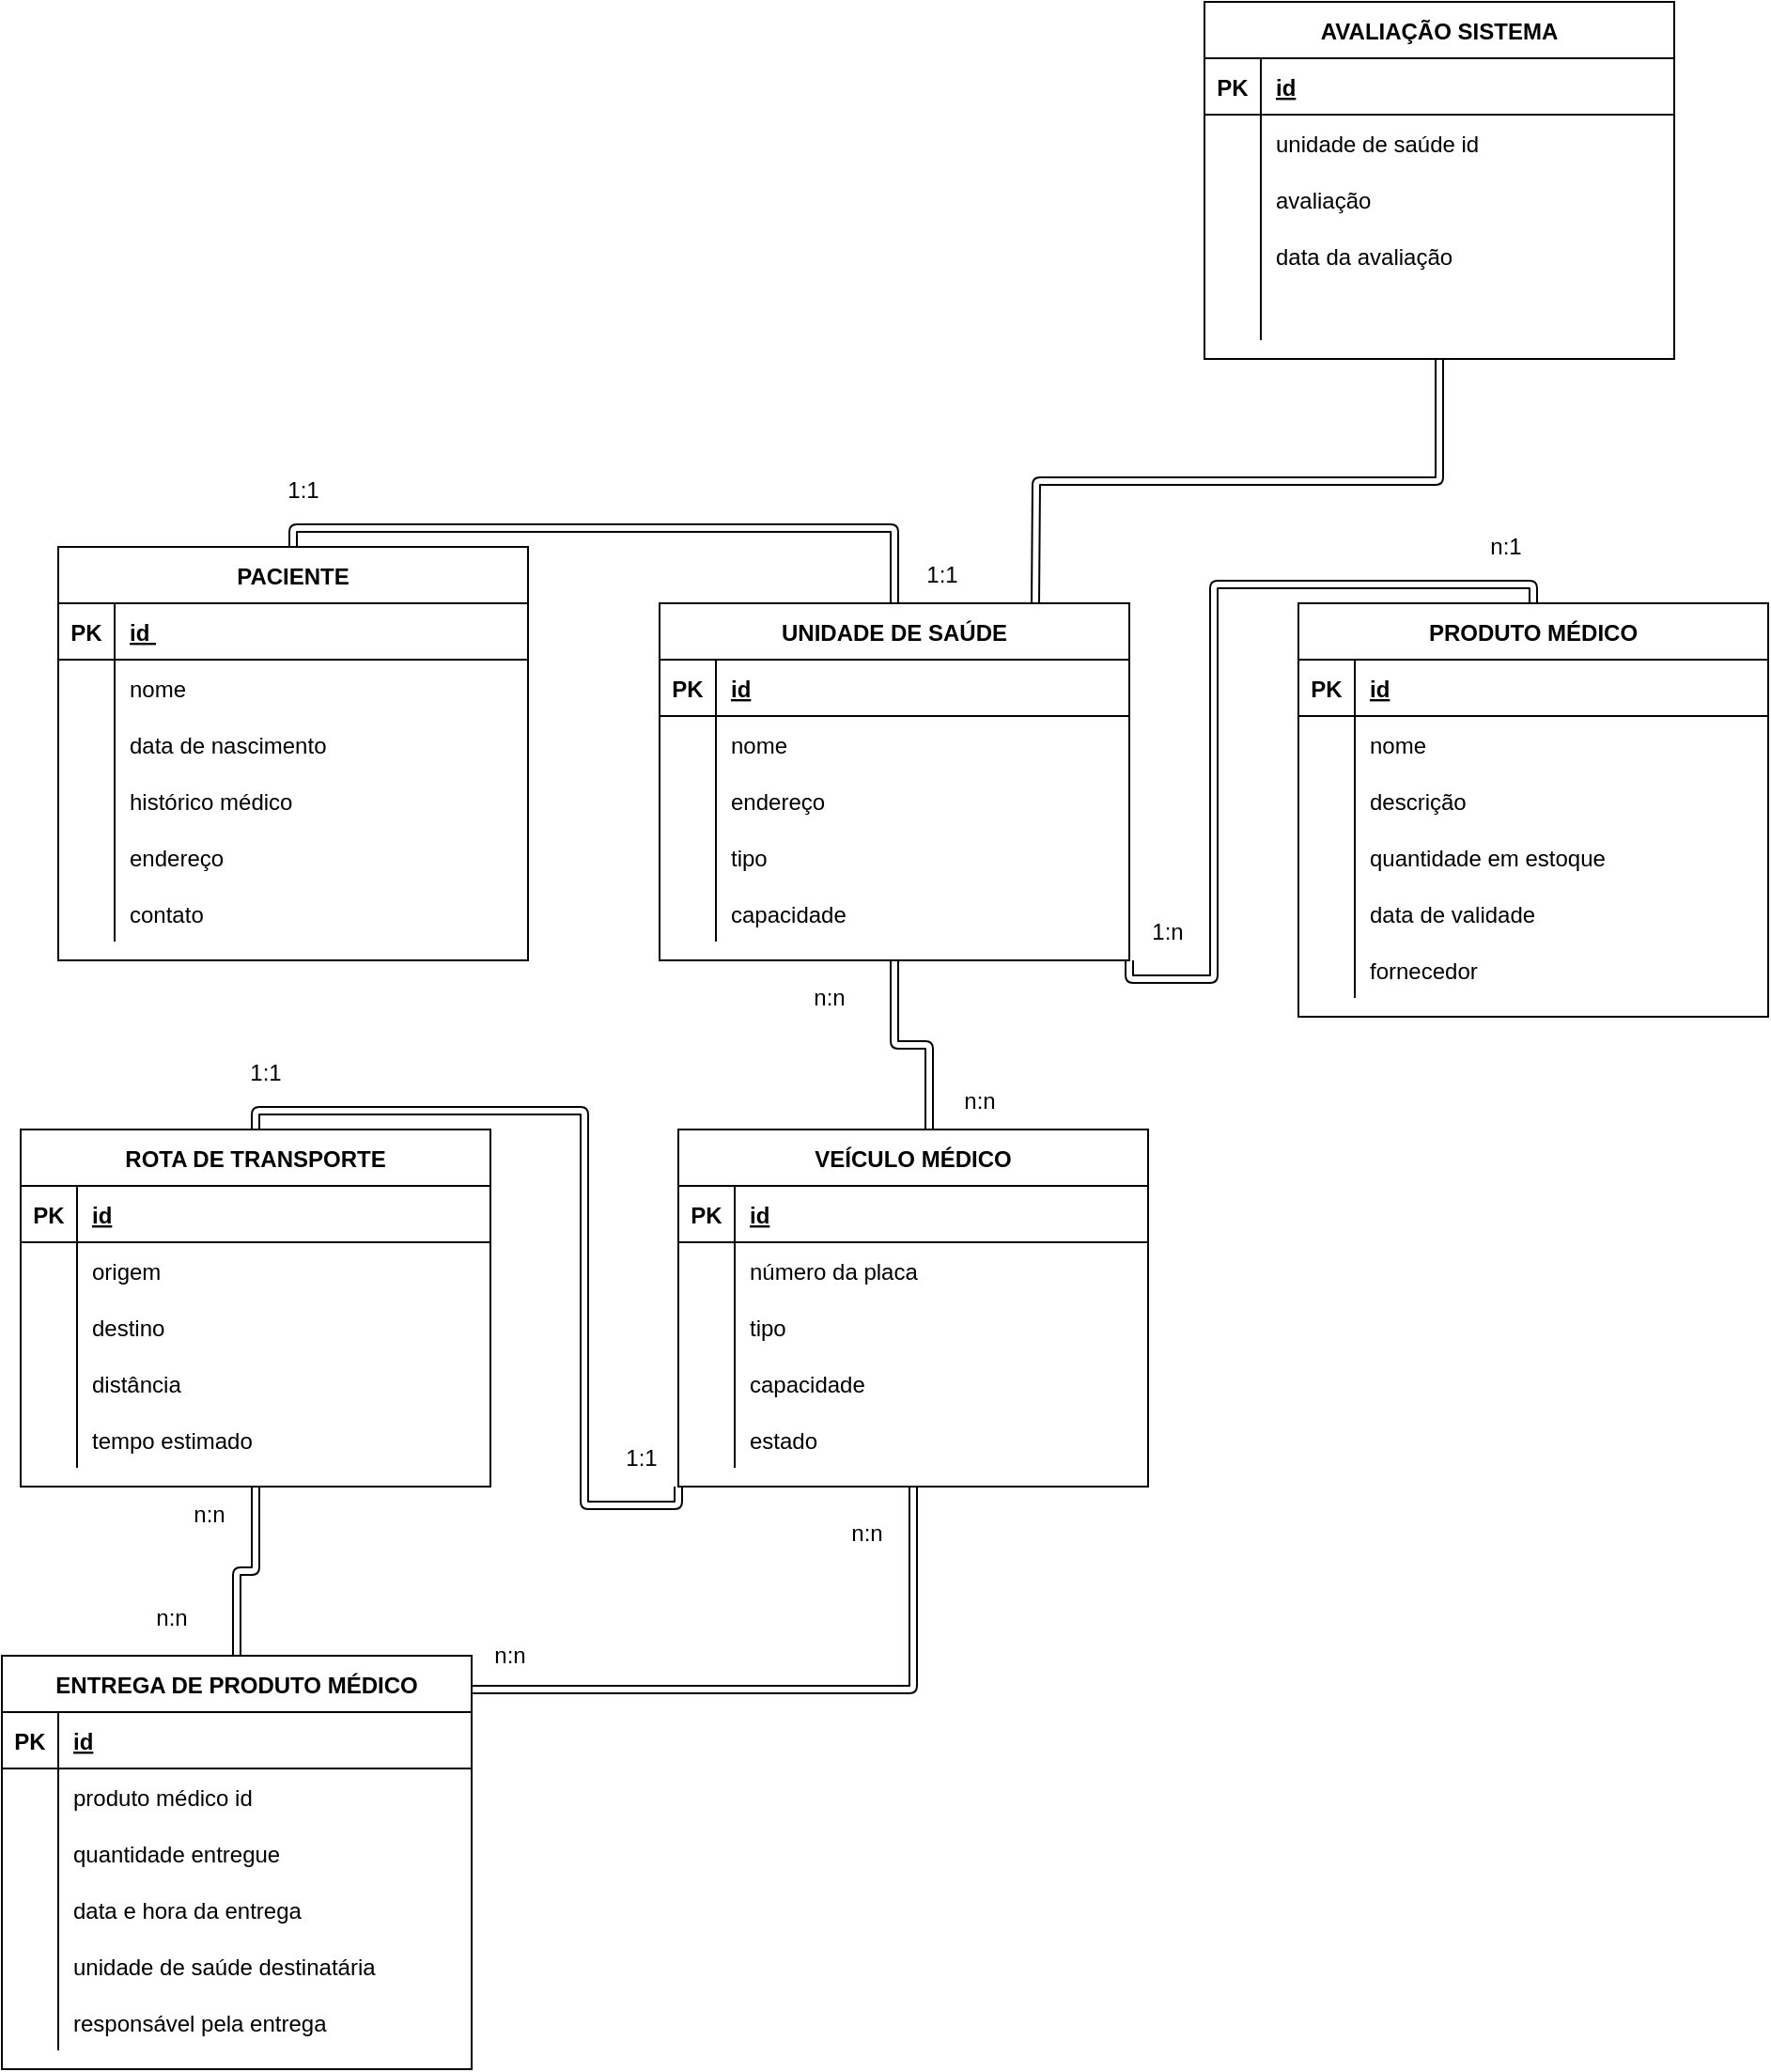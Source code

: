 <mxfile>
    <diagram id="R2lEEEUBdFMjLlhIrx00" name="Page-1">
        <mxGraphModel dx="691" dy="1477" grid="1" gridSize="10" guides="1" tooltips="1" connect="1" arrows="1" fold="1" page="1" pageScale="1" pageWidth="850" pageHeight="1100" math="0" shadow="0" extFonts="Permanent Marker^https://fonts.googleapis.com/css?family=Permanent+Marker">
            <root>
                <mxCell id="0"/>
                <mxCell id="1" parent="0"/>
                <mxCell id="C-vyLk0tnHw3VtMMgP7b-2" value="UNIDADE DE SAÚDE" style="shape=table;startSize=30;container=1;collapsible=1;childLayout=tableLayout;fixedRows=1;rowLines=0;fontStyle=1;align=center;resizeLast=1;" parent="1" vertex="1">
                    <mxGeometry x="450" y="160" width="250" height="190" as="geometry"/>
                </mxCell>
                <mxCell id="C-vyLk0tnHw3VtMMgP7b-3" value="" style="shape=partialRectangle;collapsible=0;dropTarget=0;pointerEvents=0;fillColor=none;points=[[0,0.5],[1,0.5]];portConstraint=eastwest;top=0;left=0;right=0;bottom=1;" parent="C-vyLk0tnHw3VtMMgP7b-2" vertex="1">
                    <mxGeometry y="30" width="250" height="30" as="geometry"/>
                </mxCell>
                <mxCell id="C-vyLk0tnHw3VtMMgP7b-4" value="PK" style="shape=partialRectangle;overflow=hidden;connectable=0;fillColor=none;top=0;left=0;bottom=0;right=0;fontStyle=1;" parent="C-vyLk0tnHw3VtMMgP7b-3" vertex="1">
                    <mxGeometry width="30" height="30" as="geometry">
                        <mxRectangle width="30" height="30" as="alternateBounds"/>
                    </mxGeometry>
                </mxCell>
                <mxCell id="C-vyLk0tnHw3VtMMgP7b-5" value="id" style="shape=partialRectangle;overflow=hidden;connectable=0;fillColor=none;top=0;left=0;bottom=0;right=0;align=left;spacingLeft=6;fontStyle=5;" parent="C-vyLk0tnHw3VtMMgP7b-3" vertex="1">
                    <mxGeometry x="30" width="220" height="30" as="geometry">
                        <mxRectangle width="220" height="30" as="alternateBounds"/>
                    </mxGeometry>
                </mxCell>
                <mxCell id="C-vyLk0tnHw3VtMMgP7b-6" value="" style="shape=partialRectangle;collapsible=0;dropTarget=0;pointerEvents=0;fillColor=none;points=[[0,0.5],[1,0.5]];portConstraint=eastwest;top=0;left=0;right=0;bottom=0;" parent="C-vyLk0tnHw3VtMMgP7b-2" vertex="1">
                    <mxGeometry y="60" width="250" height="30" as="geometry"/>
                </mxCell>
                <mxCell id="C-vyLk0tnHw3VtMMgP7b-7" value="" style="shape=partialRectangle;overflow=hidden;connectable=0;fillColor=none;top=0;left=0;bottom=0;right=0;" parent="C-vyLk0tnHw3VtMMgP7b-6" vertex="1">
                    <mxGeometry width="30" height="30" as="geometry">
                        <mxRectangle width="30" height="30" as="alternateBounds"/>
                    </mxGeometry>
                </mxCell>
                <mxCell id="C-vyLk0tnHw3VtMMgP7b-8" value="nome" style="shape=partialRectangle;overflow=hidden;connectable=0;fillColor=none;top=0;left=0;bottom=0;right=0;align=left;spacingLeft=6;" parent="C-vyLk0tnHw3VtMMgP7b-6" vertex="1">
                    <mxGeometry x="30" width="220" height="30" as="geometry">
                        <mxRectangle width="220" height="30" as="alternateBounds"/>
                    </mxGeometry>
                </mxCell>
                <mxCell id="C-vyLk0tnHw3VtMMgP7b-9" value="" style="shape=partialRectangle;collapsible=0;dropTarget=0;pointerEvents=0;fillColor=none;points=[[0,0.5],[1,0.5]];portConstraint=eastwest;top=0;left=0;right=0;bottom=0;" parent="C-vyLk0tnHw3VtMMgP7b-2" vertex="1">
                    <mxGeometry y="90" width="250" height="30" as="geometry"/>
                </mxCell>
                <mxCell id="C-vyLk0tnHw3VtMMgP7b-10" value="" style="shape=partialRectangle;overflow=hidden;connectable=0;fillColor=none;top=0;left=0;bottom=0;right=0;" parent="C-vyLk0tnHw3VtMMgP7b-9" vertex="1">
                    <mxGeometry width="30" height="30" as="geometry">
                        <mxRectangle width="30" height="30" as="alternateBounds"/>
                    </mxGeometry>
                </mxCell>
                <mxCell id="C-vyLk0tnHw3VtMMgP7b-11" value="endereço" style="shape=partialRectangle;overflow=hidden;connectable=0;fillColor=none;top=0;left=0;bottom=0;right=0;align=left;spacingLeft=6;" parent="C-vyLk0tnHw3VtMMgP7b-9" vertex="1">
                    <mxGeometry x="30" width="220" height="30" as="geometry">
                        <mxRectangle width="220" height="30" as="alternateBounds"/>
                    </mxGeometry>
                </mxCell>
                <mxCell id="iW4BM8IdJfhZ65cuSwPL-268" value="" style="shape=partialRectangle;collapsible=0;dropTarget=0;pointerEvents=0;fillColor=none;points=[[0,0.5],[1,0.5]];portConstraint=eastwest;top=0;left=0;right=0;bottom=0;" parent="C-vyLk0tnHw3VtMMgP7b-2" vertex="1">
                    <mxGeometry y="120" width="250" height="30" as="geometry"/>
                </mxCell>
                <mxCell id="iW4BM8IdJfhZ65cuSwPL-269" value="" style="shape=partialRectangle;overflow=hidden;connectable=0;fillColor=none;top=0;left=0;bottom=0;right=0;" parent="iW4BM8IdJfhZ65cuSwPL-268" vertex="1">
                    <mxGeometry width="30" height="30" as="geometry">
                        <mxRectangle width="30" height="30" as="alternateBounds"/>
                    </mxGeometry>
                </mxCell>
                <mxCell id="iW4BM8IdJfhZ65cuSwPL-270" value="tipo" style="shape=partialRectangle;overflow=hidden;connectable=0;fillColor=none;top=0;left=0;bottom=0;right=0;align=left;spacingLeft=6;" parent="iW4BM8IdJfhZ65cuSwPL-268" vertex="1">
                    <mxGeometry x="30" width="220" height="30" as="geometry">
                        <mxRectangle width="220" height="30" as="alternateBounds"/>
                    </mxGeometry>
                </mxCell>
                <mxCell id="iW4BM8IdJfhZ65cuSwPL-271" value="" style="shape=partialRectangle;collapsible=0;dropTarget=0;pointerEvents=0;fillColor=none;points=[[0,0.5],[1,0.5]];portConstraint=eastwest;top=0;left=0;right=0;bottom=0;" parent="C-vyLk0tnHw3VtMMgP7b-2" vertex="1">
                    <mxGeometry y="150" width="250" height="30" as="geometry"/>
                </mxCell>
                <mxCell id="iW4BM8IdJfhZ65cuSwPL-272" value="" style="shape=partialRectangle;overflow=hidden;connectable=0;fillColor=none;top=0;left=0;bottom=0;right=0;" parent="iW4BM8IdJfhZ65cuSwPL-271" vertex="1">
                    <mxGeometry width="30" height="30" as="geometry">
                        <mxRectangle width="30" height="30" as="alternateBounds"/>
                    </mxGeometry>
                </mxCell>
                <mxCell id="iW4BM8IdJfhZ65cuSwPL-273" value="capacidade" style="shape=partialRectangle;overflow=hidden;connectable=0;fillColor=none;top=0;left=0;bottom=0;right=0;align=left;spacingLeft=6;" parent="iW4BM8IdJfhZ65cuSwPL-271" vertex="1">
                    <mxGeometry x="30" width="220" height="30" as="geometry">
                        <mxRectangle width="220" height="30" as="alternateBounds"/>
                    </mxGeometry>
                </mxCell>
                <mxCell id="C-vyLk0tnHw3VtMMgP7b-13" value="PRODUTO MÉDICO" style="shape=table;startSize=30;container=1;collapsible=1;childLayout=tableLayout;fixedRows=1;rowLines=0;fontStyle=1;align=center;resizeLast=1;" parent="1" vertex="1">
                    <mxGeometry x="790" y="160" width="250" height="220" as="geometry"/>
                </mxCell>
                <mxCell id="C-vyLk0tnHw3VtMMgP7b-14" value="" style="shape=partialRectangle;collapsible=0;dropTarget=0;pointerEvents=0;fillColor=none;points=[[0,0.5],[1,0.5]];portConstraint=eastwest;top=0;left=0;right=0;bottom=1;" parent="C-vyLk0tnHw3VtMMgP7b-13" vertex="1">
                    <mxGeometry y="30" width="250" height="30" as="geometry"/>
                </mxCell>
                <mxCell id="C-vyLk0tnHw3VtMMgP7b-15" value="PK" style="shape=partialRectangle;overflow=hidden;connectable=0;fillColor=none;top=0;left=0;bottom=0;right=0;fontStyle=1;" parent="C-vyLk0tnHw3VtMMgP7b-14" vertex="1">
                    <mxGeometry width="30" height="30" as="geometry">
                        <mxRectangle width="30" height="30" as="alternateBounds"/>
                    </mxGeometry>
                </mxCell>
                <mxCell id="C-vyLk0tnHw3VtMMgP7b-16" value="id" style="shape=partialRectangle;overflow=hidden;connectable=0;fillColor=none;top=0;left=0;bottom=0;right=0;align=left;spacingLeft=6;fontStyle=5;" parent="C-vyLk0tnHw3VtMMgP7b-14" vertex="1">
                    <mxGeometry x="30" width="220" height="30" as="geometry">
                        <mxRectangle width="220" height="30" as="alternateBounds"/>
                    </mxGeometry>
                </mxCell>
                <mxCell id="C-vyLk0tnHw3VtMMgP7b-17" value="" style="shape=partialRectangle;collapsible=0;dropTarget=0;pointerEvents=0;fillColor=none;points=[[0,0.5],[1,0.5]];portConstraint=eastwest;top=0;left=0;right=0;bottom=0;" parent="C-vyLk0tnHw3VtMMgP7b-13" vertex="1">
                    <mxGeometry y="60" width="250" height="30" as="geometry"/>
                </mxCell>
                <mxCell id="C-vyLk0tnHw3VtMMgP7b-18" value="" style="shape=partialRectangle;overflow=hidden;connectable=0;fillColor=none;top=0;left=0;bottom=0;right=0;" parent="C-vyLk0tnHw3VtMMgP7b-17" vertex="1">
                    <mxGeometry width="30" height="30" as="geometry">
                        <mxRectangle width="30" height="30" as="alternateBounds"/>
                    </mxGeometry>
                </mxCell>
                <mxCell id="C-vyLk0tnHw3VtMMgP7b-19" value="nome" style="shape=partialRectangle;overflow=hidden;connectable=0;fillColor=none;top=0;left=0;bottom=0;right=0;align=left;spacingLeft=6;" parent="C-vyLk0tnHw3VtMMgP7b-17" vertex="1">
                    <mxGeometry x="30" width="220" height="30" as="geometry">
                        <mxRectangle width="220" height="30" as="alternateBounds"/>
                    </mxGeometry>
                </mxCell>
                <mxCell id="C-vyLk0tnHw3VtMMgP7b-20" value="" style="shape=partialRectangle;collapsible=0;dropTarget=0;pointerEvents=0;fillColor=none;points=[[0,0.5],[1,0.5]];portConstraint=eastwest;top=0;left=0;right=0;bottom=0;" parent="C-vyLk0tnHw3VtMMgP7b-13" vertex="1">
                    <mxGeometry y="90" width="250" height="30" as="geometry"/>
                </mxCell>
                <mxCell id="C-vyLk0tnHw3VtMMgP7b-21" value="" style="shape=partialRectangle;overflow=hidden;connectable=0;fillColor=none;top=0;left=0;bottom=0;right=0;" parent="C-vyLk0tnHw3VtMMgP7b-20" vertex="1">
                    <mxGeometry width="30" height="30" as="geometry">
                        <mxRectangle width="30" height="30" as="alternateBounds"/>
                    </mxGeometry>
                </mxCell>
                <mxCell id="C-vyLk0tnHw3VtMMgP7b-22" value="descrição " style="shape=partialRectangle;overflow=hidden;connectable=0;fillColor=none;top=0;left=0;bottom=0;right=0;align=left;spacingLeft=6;" parent="C-vyLk0tnHw3VtMMgP7b-20" vertex="1">
                    <mxGeometry x="30" width="220" height="30" as="geometry">
                        <mxRectangle width="220" height="30" as="alternateBounds"/>
                    </mxGeometry>
                </mxCell>
                <mxCell id="iW4BM8IdJfhZ65cuSwPL-284" value="" style="shape=partialRectangle;collapsible=0;dropTarget=0;pointerEvents=0;fillColor=none;points=[[0,0.5],[1,0.5]];portConstraint=eastwest;top=0;left=0;right=0;bottom=0;" parent="C-vyLk0tnHw3VtMMgP7b-13" vertex="1">
                    <mxGeometry y="120" width="250" height="30" as="geometry"/>
                </mxCell>
                <mxCell id="iW4BM8IdJfhZ65cuSwPL-285" value="" style="shape=partialRectangle;overflow=hidden;connectable=0;fillColor=none;top=0;left=0;bottom=0;right=0;" parent="iW4BM8IdJfhZ65cuSwPL-284" vertex="1">
                    <mxGeometry width="30" height="30" as="geometry">
                        <mxRectangle width="30" height="30" as="alternateBounds"/>
                    </mxGeometry>
                </mxCell>
                <mxCell id="iW4BM8IdJfhZ65cuSwPL-286" value="quantidade em estoque" style="shape=partialRectangle;overflow=hidden;connectable=0;fillColor=none;top=0;left=0;bottom=0;right=0;align=left;spacingLeft=6;" parent="iW4BM8IdJfhZ65cuSwPL-284" vertex="1">
                    <mxGeometry x="30" width="220" height="30" as="geometry">
                        <mxRectangle width="220" height="30" as="alternateBounds"/>
                    </mxGeometry>
                </mxCell>
                <mxCell id="iW4BM8IdJfhZ65cuSwPL-287" value="" style="shape=partialRectangle;collapsible=0;dropTarget=0;pointerEvents=0;fillColor=none;points=[[0,0.5],[1,0.5]];portConstraint=eastwest;top=0;left=0;right=0;bottom=0;" parent="C-vyLk0tnHw3VtMMgP7b-13" vertex="1">
                    <mxGeometry y="150" width="250" height="30" as="geometry"/>
                </mxCell>
                <mxCell id="iW4BM8IdJfhZ65cuSwPL-288" value="" style="shape=partialRectangle;overflow=hidden;connectable=0;fillColor=none;top=0;left=0;bottom=0;right=0;" parent="iW4BM8IdJfhZ65cuSwPL-287" vertex="1">
                    <mxGeometry width="30" height="30" as="geometry">
                        <mxRectangle width="30" height="30" as="alternateBounds"/>
                    </mxGeometry>
                </mxCell>
                <mxCell id="iW4BM8IdJfhZ65cuSwPL-289" value="data de validade" style="shape=partialRectangle;overflow=hidden;connectable=0;fillColor=none;top=0;left=0;bottom=0;right=0;align=left;spacingLeft=6;" parent="iW4BM8IdJfhZ65cuSwPL-287" vertex="1">
                    <mxGeometry x="30" width="220" height="30" as="geometry">
                        <mxRectangle width="220" height="30" as="alternateBounds"/>
                    </mxGeometry>
                </mxCell>
                <mxCell id="iW4BM8IdJfhZ65cuSwPL-290" value="" style="shape=partialRectangle;collapsible=0;dropTarget=0;pointerEvents=0;fillColor=none;points=[[0,0.5],[1,0.5]];portConstraint=eastwest;top=0;left=0;right=0;bottom=0;" parent="C-vyLk0tnHw3VtMMgP7b-13" vertex="1">
                    <mxGeometry y="180" width="250" height="30" as="geometry"/>
                </mxCell>
                <mxCell id="iW4BM8IdJfhZ65cuSwPL-291" value="" style="shape=partialRectangle;overflow=hidden;connectable=0;fillColor=none;top=0;left=0;bottom=0;right=0;" parent="iW4BM8IdJfhZ65cuSwPL-290" vertex="1">
                    <mxGeometry width="30" height="30" as="geometry">
                        <mxRectangle width="30" height="30" as="alternateBounds"/>
                    </mxGeometry>
                </mxCell>
                <mxCell id="iW4BM8IdJfhZ65cuSwPL-292" value="fornecedor" style="shape=partialRectangle;overflow=hidden;connectable=0;fillColor=none;top=0;left=0;bottom=0;right=0;align=left;spacingLeft=6;" parent="iW4BM8IdJfhZ65cuSwPL-290" vertex="1">
                    <mxGeometry x="30" width="220" height="30" as="geometry">
                        <mxRectangle width="220" height="30" as="alternateBounds"/>
                    </mxGeometry>
                </mxCell>
                <mxCell id="5" style="edgeStyle=orthogonalEdgeStyle;html=1;entryX=0.5;entryY=0;entryDx=0;entryDy=0;exitX=0.5;exitY=0;exitDx=0;exitDy=0;shape=link;" edge="1" parent="1" source="iW4BM8IdJfhZ65cuSwPL-128" target="C-vyLk0tnHw3VtMMgP7b-2">
                    <mxGeometry relative="1" as="geometry"/>
                </mxCell>
                <mxCell id="iW4BM8IdJfhZ65cuSwPL-128" value="PACIENTE" style="shape=table;startSize=30;container=1;collapsible=1;childLayout=tableLayout;fixedRows=1;rowLines=0;fontStyle=1;align=center;resizeLast=1;" parent="1" vertex="1">
                    <mxGeometry x="130" y="130" width="250" height="220" as="geometry"/>
                </mxCell>
                <mxCell id="iW4BM8IdJfhZ65cuSwPL-129" value="" style="shape=partialRectangle;collapsible=0;dropTarget=0;pointerEvents=0;fillColor=none;points=[[0,0.5],[1,0.5]];portConstraint=eastwest;top=0;left=0;right=0;bottom=1;" parent="iW4BM8IdJfhZ65cuSwPL-128" vertex="1">
                    <mxGeometry y="30" width="250" height="30" as="geometry"/>
                </mxCell>
                <mxCell id="iW4BM8IdJfhZ65cuSwPL-130" value="PK" style="shape=partialRectangle;overflow=hidden;connectable=0;fillColor=none;top=0;left=0;bottom=0;right=0;fontStyle=1;" parent="iW4BM8IdJfhZ65cuSwPL-129" vertex="1">
                    <mxGeometry width="30" height="30" as="geometry">
                        <mxRectangle width="30" height="30" as="alternateBounds"/>
                    </mxGeometry>
                </mxCell>
                <mxCell id="iW4BM8IdJfhZ65cuSwPL-131" value="id " style="shape=partialRectangle;overflow=hidden;connectable=0;fillColor=none;top=0;left=0;bottom=0;right=0;align=left;spacingLeft=6;fontStyle=5;" parent="iW4BM8IdJfhZ65cuSwPL-129" vertex="1">
                    <mxGeometry x="30" width="220" height="30" as="geometry">
                        <mxRectangle width="220" height="30" as="alternateBounds"/>
                    </mxGeometry>
                </mxCell>
                <mxCell id="iW4BM8IdJfhZ65cuSwPL-132" value="" style="shape=partialRectangle;collapsible=0;dropTarget=0;pointerEvents=0;fillColor=none;points=[[0,0.5],[1,0.5]];portConstraint=eastwest;top=0;left=0;right=0;bottom=0;" parent="iW4BM8IdJfhZ65cuSwPL-128" vertex="1">
                    <mxGeometry y="60" width="250" height="30" as="geometry"/>
                </mxCell>
                <mxCell id="iW4BM8IdJfhZ65cuSwPL-133" value="" style="shape=partialRectangle;overflow=hidden;connectable=0;fillColor=none;top=0;left=0;bottom=0;right=0;" parent="iW4BM8IdJfhZ65cuSwPL-132" vertex="1">
                    <mxGeometry width="30" height="30" as="geometry">
                        <mxRectangle width="30" height="30" as="alternateBounds"/>
                    </mxGeometry>
                </mxCell>
                <mxCell id="iW4BM8IdJfhZ65cuSwPL-134" value="nome " style="shape=partialRectangle;overflow=hidden;connectable=0;fillColor=none;top=0;left=0;bottom=0;right=0;align=left;spacingLeft=6;" parent="iW4BM8IdJfhZ65cuSwPL-132" vertex="1">
                    <mxGeometry x="30" width="220" height="30" as="geometry">
                        <mxRectangle width="220" height="30" as="alternateBounds"/>
                    </mxGeometry>
                </mxCell>
                <mxCell id="iW4BM8IdJfhZ65cuSwPL-222" value="" style="shape=partialRectangle;collapsible=0;dropTarget=0;pointerEvents=0;fillColor=none;points=[[0,0.5],[1,0.5]];portConstraint=eastwest;top=0;left=0;right=0;bottom=0;" parent="iW4BM8IdJfhZ65cuSwPL-128" vertex="1">
                    <mxGeometry y="90" width="250" height="30" as="geometry"/>
                </mxCell>
                <mxCell id="iW4BM8IdJfhZ65cuSwPL-223" value="" style="shape=partialRectangle;overflow=hidden;connectable=0;fillColor=none;top=0;left=0;bottom=0;right=0;" parent="iW4BM8IdJfhZ65cuSwPL-222" vertex="1">
                    <mxGeometry width="30" height="30" as="geometry">
                        <mxRectangle width="30" height="30" as="alternateBounds"/>
                    </mxGeometry>
                </mxCell>
                <mxCell id="iW4BM8IdJfhZ65cuSwPL-224" value="data de nascimento" style="shape=partialRectangle;overflow=hidden;connectable=0;fillColor=none;top=0;left=0;bottom=0;right=0;align=left;spacingLeft=6;" parent="iW4BM8IdJfhZ65cuSwPL-222" vertex="1">
                    <mxGeometry x="30" width="220" height="30" as="geometry">
                        <mxRectangle width="220" height="30" as="alternateBounds"/>
                    </mxGeometry>
                </mxCell>
                <mxCell id="iW4BM8IdJfhZ65cuSwPL-225" value="" style="shape=partialRectangle;collapsible=0;dropTarget=0;pointerEvents=0;fillColor=none;points=[[0,0.5],[1,0.5]];portConstraint=eastwest;top=0;left=0;right=0;bottom=0;" parent="iW4BM8IdJfhZ65cuSwPL-128" vertex="1">
                    <mxGeometry y="120" width="250" height="30" as="geometry"/>
                </mxCell>
                <mxCell id="iW4BM8IdJfhZ65cuSwPL-226" value="" style="shape=partialRectangle;overflow=hidden;connectable=0;fillColor=none;top=0;left=0;bottom=0;right=0;" parent="iW4BM8IdJfhZ65cuSwPL-225" vertex="1">
                    <mxGeometry width="30" height="30" as="geometry">
                        <mxRectangle width="30" height="30" as="alternateBounds"/>
                    </mxGeometry>
                </mxCell>
                <mxCell id="iW4BM8IdJfhZ65cuSwPL-227" value="histórico médico" style="shape=partialRectangle;overflow=hidden;connectable=0;fillColor=none;top=0;left=0;bottom=0;right=0;align=left;spacingLeft=6;" parent="iW4BM8IdJfhZ65cuSwPL-225" vertex="1">
                    <mxGeometry x="30" width="220" height="30" as="geometry">
                        <mxRectangle width="220" height="30" as="alternateBounds"/>
                    </mxGeometry>
                </mxCell>
                <mxCell id="iW4BM8IdJfhZ65cuSwPL-228" value="" style="shape=partialRectangle;collapsible=0;dropTarget=0;pointerEvents=0;fillColor=none;points=[[0,0.5],[1,0.5]];portConstraint=eastwest;top=0;left=0;right=0;bottom=0;" parent="iW4BM8IdJfhZ65cuSwPL-128" vertex="1">
                    <mxGeometry y="150" width="250" height="30" as="geometry"/>
                </mxCell>
                <mxCell id="iW4BM8IdJfhZ65cuSwPL-229" value="" style="shape=partialRectangle;overflow=hidden;connectable=0;fillColor=none;top=0;left=0;bottom=0;right=0;" parent="iW4BM8IdJfhZ65cuSwPL-228" vertex="1">
                    <mxGeometry width="30" height="30" as="geometry">
                        <mxRectangle width="30" height="30" as="alternateBounds"/>
                    </mxGeometry>
                </mxCell>
                <mxCell id="iW4BM8IdJfhZ65cuSwPL-230" value="endereço" style="shape=partialRectangle;overflow=hidden;connectable=0;fillColor=none;top=0;left=0;bottom=0;right=0;align=left;spacingLeft=6;" parent="iW4BM8IdJfhZ65cuSwPL-228" vertex="1">
                    <mxGeometry x="30" width="220" height="30" as="geometry">
                        <mxRectangle width="220" height="30" as="alternateBounds"/>
                    </mxGeometry>
                </mxCell>
                <mxCell id="iW4BM8IdJfhZ65cuSwPL-198" value="" style="shape=partialRectangle;collapsible=0;dropTarget=0;pointerEvents=0;fillColor=none;points=[[0,0.5],[1,0.5]];portConstraint=eastwest;top=0;left=0;right=0;bottom=0;" parent="iW4BM8IdJfhZ65cuSwPL-128" vertex="1">
                    <mxGeometry y="180" width="250" height="30" as="geometry"/>
                </mxCell>
                <mxCell id="iW4BM8IdJfhZ65cuSwPL-199" value="" style="shape=partialRectangle;overflow=hidden;connectable=0;fillColor=none;top=0;left=0;bottom=0;right=0;" parent="iW4BM8IdJfhZ65cuSwPL-198" vertex="1">
                    <mxGeometry width="30" height="30" as="geometry">
                        <mxRectangle width="30" height="30" as="alternateBounds"/>
                    </mxGeometry>
                </mxCell>
                <mxCell id="iW4BM8IdJfhZ65cuSwPL-200" value="contato" style="shape=partialRectangle;overflow=hidden;connectable=0;fillColor=none;top=0;left=0;bottom=0;right=0;align=left;spacingLeft=6;" parent="iW4BM8IdJfhZ65cuSwPL-198" vertex="1">
                    <mxGeometry x="30" width="220" height="30" as="geometry">
                        <mxRectangle width="220" height="30" as="alternateBounds"/>
                    </mxGeometry>
                </mxCell>
                <mxCell id="iW4BM8IdJfhZ65cuSwPL-155" value="ROTA DE TRANSPORTE" style="shape=table;startSize=30;container=1;collapsible=1;childLayout=tableLayout;fixedRows=1;rowLines=0;fontStyle=1;align=center;resizeLast=1;" parent="1" vertex="1">
                    <mxGeometry x="110" y="440" width="250" height="190" as="geometry">
                        <mxRectangle x="500" y="440" width="180" height="30" as="alternateBounds"/>
                    </mxGeometry>
                </mxCell>
                <mxCell id="iW4BM8IdJfhZ65cuSwPL-156" value="" style="shape=partialRectangle;collapsible=0;dropTarget=0;pointerEvents=0;fillColor=none;points=[[0,0.5],[1,0.5]];portConstraint=eastwest;top=0;left=0;right=0;bottom=1;" parent="iW4BM8IdJfhZ65cuSwPL-155" vertex="1">
                    <mxGeometry y="30" width="250" height="30" as="geometry"/>
                </mxCell>
                <mxCell id="iW4BM8IdJfhZ65cuSwPL-157" value="PK" style="shape=partialRectangle;overflow=hidden;connectable=0;fillColor=none;top=0;left=0;bottom=0;right=0;fontStyle=1;" parent="iW4BM8IdJfhZ65cuSwPL-156" vertex="1">
                    <mxGeometry width="30" height="30" as="geometry">
                        <mxRectangle width="30" height="30" as="alternateBounds"/>
                    </mxGeometry>
                </mxCell>
                <mxCell id="iW4BM8IdJfhZ65cuSwPL-158" value="id" style="shape=partialRectangle;overflow=hidden;connectable=0;fillColor=none;top=0;left=0;bottom=0;right=0;align=left;spacingLeft=6;fontStyle=5;" parent="iW4BM8IdJfhZ65cuSwPL-156" vertex="1">
                    <mxGeometry x="30" width="220" height="30" as="geometry">
                        <mxRectangle width="220" height="30" as="alternateBounds"/>
                    </mxGeometry>
                </mxCell>
                <mxCell id="iW4BM8IdJfhZ65cuSwPL-159" value="" style="shape=partialRectangle;collapsible=0;dropTarget=0;pointerEvents=0;fillColor=none;points=[[0,0.5],[1,0.5]];portConstraint=eastwest;top=0;left=0;right=0;bottom=0;" parent="iW4BM8IdJfhZ65cuSwPL-155" vertex="1">
                    <mxGeometry y="60" width="250" height="30" as="geometry"/>
                </mxCell>
                <mxCell id="iW4BM8IdJfhZ65cuSwPL-160" value="" style="shape=partialRectangle;overflow=hidden;connectable=0;fillColor=none;top=0;left=0;bottom=0;right=0;" parent="iW4BM8IdJfhZ65cuSwPL-159" vertex="1">
                    <mxGeometry width="30" height="30" as="geometry">
                        <mxRectangle width="30" height="30" as="alternateBounds"/>
                    </mxGeometry>
                </mxCell>
                <mxCell id="iW4BM8IdJfhZ65cuSwPL-161" value="origem" style="shape=partialRectangle;overflow=hidden;connectable=0;fillColor=none;top=0;left=0;bottom=0;right=0;align=left;spacingLeft=6;" parent="iW4BM8IdJfhZ65cuSwPL-159" vertex="1">
                    <mxGeometry x="30" width="220" height="30" as="geometry">
                        <mxRectangle width="220" height="30" as="alternateBounds"/>
                    </mxGeometry>
                </mxCell>
                <mxCell id="iW4BM8IdJfhZ65cuSwPL-162" value="" style="shape=partialRectangle;collapsible=0;dropTarget=0;pointerEvents=0;fillColor=none;points=[[0,0.5],[1,0.5]];portConstraint=eastwest;top=0;left=0;right=0;bottom=0;" parent="iW4BM8IdJfhZ65cuSwPL-155" vertex="1">
                    <mxGeometry y="90" width="250" height="30" as="geometry"/>
                </mxCell>
                <mxCell id="iW4BM8IdJfhZ65cuSwPL-163" value="" style="shape=partialRectangle;overflow=hidden;connectable=0;fillColor=none;top=0;left=0;bottom=0;right=0;" parent="iW4BM8IdJfhZ65cuSwPL-162" vertex="1">
                    <mxGeometry width="30" height="30" as="geometry">
                        <mxRectangle width="30" height="30" as="alternateBounds"/>
                    </mxGeometry>
                </mxCell>
                <mxCell id="iW4BM8IdJfhZ65cuSwPL-164" value="destino" style="shape=partialRectangle;overflow=hidden;connectable=0;fillColor=none;top=0;left=0;bottom=0;right=0;align=left;spacingLeft=6;" parent="iW4BM8IdJfhZ65cuSwPL-162" vertex="1">
                    <mxGeometry x="30" width="220" height="30" as="geometry">
                        <mxRectangle width="220" height="30" as="alternateBounds"/>
                    </mxGeometry>
                </mxCell>
                <mxCell id="iW4BM8IdJfhZ65cuSwPL-332" value="" style="shape=partialRectangle;collapsible=0;dropTarget=0;pointerEvents=0;fillColor=none;points=[[0,0.5],[1,0.5]];portConstraint=eastwest;top=0;left=0;right=0;bottom=0;" parent="iW4BM8IdJfhZ65cuSwPL-155" vertex="1">
                    <mxGeometry y="120" width="250" height="30" as="geometry"/>
                </mxCell>
                <mxCell id="iW4BM8IdJfhZ65cuSwPL-333" value="" style="shape=partialRectangle;overflow=hidden;connectable=0;fillColor=none;top=0;left=0;bottom=0;right=0;" parent="iW4BM8IdJfhZ65cuSwPL-332" vertex="1">
                    <mxGeometry width="30" height="30" as="geometry">
                        <mxRectangle width="30" height="30" as="alternateBounds"/>
                    </mxGeometry>
                </mxCell>
                <mxCell id="iW4BM8IdJfhZ65cuSwPL-334" value="distância" style="shape=partialRectangle;overflow=hidden;connectable=0;fillColor=none;top=0;left=0;bottom=0;right=0;align=left;spacingLeft=6;" parent="iW4BM8IdJfhZ65cuSwPL-332" vertex="1">
                    <mxGeometry x="30" width="220" height="30" as="geometry">
                        <mxRectangle width="220" height="30" as="alternateBounds"/>
                    </mxGeometry>
                </mxCell>
                <mxCell id="iW4BM8IdJfhZ65cuSwPL-335" value="" style="shape=partialRectangle;collapsible=0;dropTarget=0;pointerEvents=0;fillColor=none;points=[[0,0.5],[1,0.5]];portConstraint=eastwest;top=0;left=0;right=0;bottom=0;" parent="iW4BM8IdJfhZ65cuSwPL-155" vertex="1">
                    <mxGeometry y="150" width="250" height="30" as="geometry"/>
                </mxCell>
                <mxCell id="iW4BM8IdJfhZ65cuSwPL-336" value="" style="shape=partialRectangle;overflow=hidden;connectable=0;fillColor=none;top=0;left=0;bottom=0;right=0;" parent="iW4BM8IdJfhZ65cuSwPL-335" vertex="1">
                    <mxGeometry width="30" height="30" as="geometry">
                        <mxRectangle width="30" height="30" as="alternateBounds"/>
                    </mxGeometry>
                </mxCell>
                <mxCell id="iW4BM8IdJfhZ65cuSwPL-337" value="tempo estimado" style="shape=partialRectangle;overflow=hidden;connectable=0;fillColor=none;top=0;left=0;bottom=0;right=0;align=left;spacingLeft=6;" parent="iW4BM8IdJfhZ65cuSwPL-335" vertex="1">
                    <mxGeometry x="30" width="220" height="30" as="geometry">
                        <mxRectangle width="220" height="30" as="alternateBounds"/>
                    </mxGeometry>
                </mxCell>
                <mxCell id="iW4BM8IdJfhZ65cuSwPL-175" value="VEÍCULO MÉDICO" style="shape=table;startSize=30;container=1;collapsible=1;childLayout=tableLayout;fixedRows=1;rowLines=0;fontStyle=1;align=center;resizeLast=1;" parent="1" vertex="1">
                    <mxGeometry x="460" y="440" width="250" height="190" as="geometry"/>
                </mxCell>
                <mxCell id="iW4BM8IdJfhZ65cuSwPL-176" value="" style="shape=partialRectangle;collapsible=0;dropTarget=0;pointerEvents=0;fillColor=none;points=[[0,0.5],[1,0.5]];portConstraint=eastwest;top=0;left=0;right=0;bottom=1;" parent="iW4BM8IdJfhZ65cuSwPL-175" vertex="1">
                    <mxGeometry y="30" width="250" height="30" as="geometry"/>
                </mxCell>
                <mxCell id="iW4BM8IdJfhZ65cuSwPL-177" value="PK" style="shape=partialRectangle;overflow=hidden;connectable=0;fillColor=none;top=0;left=0;bottom=0;right=0;fontStyle=1;" parent="iW4BM8IdJfhZ65cuSwPL-176" vertex="1">
                    <mxGeometry width="30" height="30" as="geometry">
                        <mxRectangle width="30" height="30" as="alternateBounds"/>
                    </mxGeometry>
                </mxCell>
                <mxCell id="iW4BM8IdJfhZ65cuSwPL-178" value="id" style="shape=partialRectangle;overflow=hidden;connectable=0;fillColor=none;top=0;left=0;bottom=0;right=0;align=left;spacingLeft=6;fontStyle=5;" parent="iW4BM8IdJfhZ65cuSwPL-176" vertex="1">
                    <mxGeometry x="30" width="220" height="30" as="geometry">
                        <mxRectangle width="220" height="30" as="alternateBounds"/>
                    </mxGeometry>
                </mxCell>
                <mxCell id="iW4BM8IdJfhZ65cuSwPL-179" value="" style="shape=partialRectangle;collapsible=0;dropTarget=0;pointerEvents=0;fillColor=none;points=[[0,0.5],[1,0.5]];portConstraint=eastwest;top=0;left=0;right=0;bottom=0;" parent="iW4BM8IdJfhZ65cuSwPL-175" vertex="1">
                    <mxGeometry y="60" width="250" height="30" as="geometry"/>
                </mxCell>
                <mxCell id="iW4BM8IdJfhZ65cuSwPL-180" value="" style="shape=partialRectangle;overflow=hidden;connectable=0;fillColor=none;top=0;left=0;bottom=0;right=0;" parent="iW4BM8IdJfhZ65cuSwPL-179" vertex="1">
                    <mxGeometry width="30" height="30" as="geometry">
                        <mxRectangle width="30" height="30" as="alternateBounds"/>
                    </mxGeometry>
                </mxCell>
                <mxCell id="iW4BM8IdJfhZ65cuSwPL-181" value="número da placa" style="shape=partialRectangle;overflow=hidden;connectable=0;fillColor=none;top=0;left=0;bottom=0;right=0;align=left;spacingLeft=6;" parent="iW4BM8IdJfhZ65cuSwPL-179" vertex="1">
                    <mxGeometry x="30" width="220" height="30" as="geometry">
                        <mxRectangle width="220" height="30" as="alternateBounds"/>
                    </mxGeometry>
                </mxCell>
                <mxCell id="iW4BM8IdJfhZ65cuSwPL-182" value="" style="shape=partialRectangle;collapsible=0;dropTarget=0;pointerEvents=0;fillColor=none;points=[[0,0.5],[1,0.5]];portConstraint=eastwest;top=0;left=0;right=0;bottom=0;" parent="iW4BM8IdJfhZ65cuSwPL-175" vertex="1">
                    <mxGeometry y="90" width="250" height="30" as="geometry"/>
                </mxCell>
                <mxCell id="iW4BM8IdJfhZ65cuSwPL-183" value="" style="shape=partialRectangle;overflow=hidden;connectable=0;fillColor=none;top=0;left=0;bottom=0;right=0;" parent="iW4BM8IdJfhZ65cuSwPL-182" vertex="1">
                    <mxGeometry width="30" height="30" as="geometry">
                        <mxRectangle width="30" height="30" as="alternateBounds"/>
                    </mxGeometry>
                </mxCell>
                <mxCell id="iW4BM8IdJfhZ65cuSwPL-184" value="tipo" style="shape=partialRectangle;overflow=hidden;connectable=0;fillColor=none;top=0;left=0;bottom=0;right=0;align=left;spacingLeft=6;" parent="iW4BM8IdJfhZ65cuSwPL-182" vertex="1">
                    <mxGeometry x="30" width="220" height="30" as="geometry">
                        <mxRectangle width="220" height="30" as="alternateBounds"/>
                    </mxGeometry>
                </mxCell>
                <mxCell id="iW4BM8IdJfhZ65cuSwPL-293" value="" style="shape=partialRectangle;collapsible=0;dropTarget=0;pointerEvents=0;fillColor=none;points=[[0,0.5],[1,0.5]];portConstraint=eastwest;top=0;left=0;right=0;bottom=0;" parent="iW4BM8IdJfhZ65cuSwPL-175" vertex="1">
                    <mxGeometry y="120" width="250" height="30" as="geometry"/>
                </mxCell>
                <mxCell id="iW4BM8IdJfhZ65cuSwPL-294" value="" style="shape=partialRectangle;overflow=hidden;connectable=0;fillColor=none;top=0;left=0;bottom=0;right=0;" parent="iW4BM8IdJfhZ65cuSwPL-293" vertex="1">
                    <mxGeometry width="30" height="30" as="geometry">
                        <mxRectangle width="30" height="30" as="alternateBounds"/>
                    </mxGeometry>
                </mxCell>
                <mxCell id="iW4BM8IdJfhZ65cuSwPL-295" value="capacidade" style="shape=partialRectangle;overflow=hidden;connectable=0;fillColor=none;top=0;left=0;bottom=0;right=0;align=left;spacingLeft=6;" parent="iW4BM8IdJfhZ65cuSwPL-293" vertex="1">
                    <mxGeometry x="30" width="220" height="30" as="geometry">
                        <mxRectangle width="220" height="30" as="alternateBounds"/>
                    </mxGeometry>
                </mxCell>
                <mxCell id="iW4BM8IdJfhZ65cuSwPL-296" value="" style="shape=partialRectangle;collapsible=0;dropTarget=0;pointerEvents=0;fillColor=none;points=[[0,0.5],[1,0.5]];portConstraint=eastwest;top=0;left=0;right=0;bottom=0;" parent="iW4BM8IdJfhZ65cuSwPL-175" vertex="1">
                    <mxGeometry y="150" width="250" height="30" as="geometry"/>
                </mxCell>
                <mxCell id="iW4BM8IdJfhZ65cuSwPL-297" value="" style="shape=partialRectangle;overflow=hidden;connectable=0;fillColor=none;top=0;left=0;bottom=0;right=0;" parent="iW4BM8IdJfhZ65cuSwPL-296" vertex="1">
                    <mxGeometry width="30" height="30" as="geometry">
                        <mxRectangle width="30" height="30" as="alternateBounds"/>
                    </mxGeometry>
                </mxCell>
                <mxCell id="iW4BM8IdJfhZ65cuSwPL-298" value="estado" style="shape=partialRectangle;overflow=hidden;connectable=0;fillColor=none;top=0;left=0;bottom=0;right=0;align=left;spacingLeft=6;" parent="iW4BM8IdJfhZ65cuSwPL-296" vertex="1">
                    <mxGeometry x="30" width="220" height="30" as="geometry">
                        <mxRectangle width="220" height="30" as="alternateBounds"/>
                    </mxGeometry>
                </mxCell>
                <mxCell id="iW4BM8IdJfhZ65cuSwPL-185" value="ENTREGA DE PRODUTO MÉDICO" style="shape=table;startSize=30;container=1;collapsible=1;childLayout=tableLayout;fixedRows=1;rowLines=0;fontStyle=1;align=center;resizeLast=1;" parent="1" vertex="1">
                    <mxGeometry x="100" y="720" width="250" height="220" as="geometry">
                        <mxRectangle x="840" y="430" width="230" height="30" as="alternateBounds"/>
                    </mxGeometry>
                </mxCell>
                <mxCell id="iW4BM8IdJfhZ65cuSwPL-186" value="" style="shape=partialRectangle;collapsible=0;dropTarget=0;pointerEvents=0;fillColor=none;points=[[0,0.5],[1,0.5]];portConstraint=eastwest;top=0;left=0;right=0;bottom=1;" parent="iW4BM8IdJfhZ65cuSwPL-185" vertex="1">
                    <mxGeometry y="30" width="250" height="30" as="geometry"/>
                </mxCell>
                <mxCell id="iW4BM8IdJfhZ65cuSwPL-187" value="PK" style="shape=partialRectangle;overflow=hidden;connectable=0;fillColor=none;top=0;left=0;bottom=0;right=0;fontStyle=1;" parent="iW4BM8IdJfhZ65cuSwPL-186" vertex="1">
                    <mxGeometry width="30" height="30" as="geometry">
                        <mxRectangle width="30" height="30" as="alternateBounds"/>
                    </mxGeometry>
                </mxCell>
                <mxCell id="iW4BM8IdJfhZ65cuSwPL-188" value="id" style="shape=partialRectangle;overflow=hidden;connectable=0;fillColor=none;top=0;left=0;bottom=0;right=0;align=left;spacingLeft=6;fontStyle=5;" parent="iW4BM8IdJfhZ65cuSwPL-186" vertex="1">
                    <mxGeometry x="30" width="220" height="30" as="geometry">
                        <mxRectangle width="220" height="30" as="alternateBounds"/>
                    </mxGeometry>
                </mxCell>
                <mxCell id="iW4BM8IdJfhZ65cuSwPL-189" value="" style="shape=partialRectangle;collapsible=0;dropTarget=0;pointerEvents=0;fillColor=none;points=[[0,0.5],[1,0.5]];portConstraint=eastwest;top=0;left=0;right=0;bottom=0;" parent="iW4BM8IdJfhZ65cuSwPL-185" vertex="1">
                    <mxGeometry y="60" width="250" height="30" as="geometry"/>
                </mxCell>
                <mxCell id="iW4BM8IdJfhZ65cuSwPL-190" value="" style="shape=partialRectangle;overflow=hidden;connectable=0;fillColor=none;top=0;left=0;bottom=0;right=0;" parent="iW4BM8IdJfhZ65cuSwPL-189" vertex="1">
                    <mxGeometry width="30" height="30" as="geometry">
                        <mxRectangle width="30" height="30" as="alternateBounds"/>
                    </mxGeometry>
                </mxCell>
                <mxCell id="iW4BM8IdJfhZ65cuSwPL-191" value="produto médico id" style="shape=partialRectangle;overflow=hidden;connectable=0;fillColor=none;top=0;left=0;bottom=0;right=0;align=left;spacingLeft=6;" parent="iW4BM8IdJfhZ65cuSwPL-189" vertex="1">
                    <mxGeometry x="30" width="220" height="30" as="geometry">
                        <mxRectangle width="220" height="30" as="alternateBounds"/>
                    </mxGeometry>
                </mxCell>
                <mxCell id="iW4BM8IdJfhZ65cuSwPL-192" value="" style="shape=partialRectangle;collapsible=0;dropTarget=0;pointerEvents=0;fillColor=none;points=[[0,0.5],[1,0.5]];portConstraint=eastwest;top=0;left=0;right=0;bottom=0;" parent="iW4BM8IdJfhZ65cuSwPL-185" vertex="1">
                    <mxGeometry y="90" width="250" height="30" as="geometry"/>
                </mxCell>
                <mxCell id="iW4BM8IdJfhZ65cuSwPL-193" value="" style="shape=partialRectangle;overflow=hidden;connectable=0;fillColor=none;top=0;left=0;bottom=0;right=0;" parent="iW4BM8IdJfhZ65cuSwPL-192" vertex="1">
                    <mxGeometry width="30" height="30" as="geometry">
                        <mxRectangle width="30" height="30" as="alternateBounds"/>
                    </mxGeometry>
                </mxCell>
                <mxCell id="iW4BM8IdJfhZ65cuSwPL-194" value="quantidade entregue" style="shape=partialRectangle;overflow=hidden;connectable=0;fillColor=none;top=0;left=0;bottom=0;right=0;align=left;spacingLeft=6;" parent="iW4BM8IdJfhZ65cuSwPL-192" vertex="1">
                    <mxGeometry x="30" width="220" height="30" as="geometry">
                        <mxRectangle width="220" height="30" as="alternateBounds"/>
                    </mxGeometry>
                </mxCell>
                <mxCell id="iW4BM8IdJfhZ65cuSwPL-338" value="" style="shape=partialRectangle;collapsible=0;dropTarget=0;pointerEvents=0;fillColor=none;points=[[0,0.5],[1,0.5]];portConstraint=eastwest;top=0;left=0;right=0;bottom=0;" parent="iW4BM8IdJfhZ65cuSwPL-185" vertex="1">
                    <mxGeometry y="120" width="250" height="30" as="geometry"/>
                </mxCell>
                <mxCell id="iW4BM8IdJfhZ65cuSwPL-339" value="" style="shape=partialRectangle;overflow=hidden;connectable=0;fillColor=none;top=0;left=0;bottom=0;right=0;" parent="iW4BM8IdJfhZ65cuSwPL-338" vertex="1">
                    <mxGeometry width="30" height="30" as="geometry">
                        <mxRectangle width="30" height="30" as="alternateBounds"/>
                    </mxGeometry>
                </mxCell>
                <mxCell id="iW4BM8IdJfhZ65cuSwPL-340" value="data e hora da entrega" style="shape=partialRectangle;overflow=hidden;connectable=0;fillColor=none;top=0;left=0;bottom=0;right=0;align=left;spacingLeft=6;" parent="iW4BM8IdJfhZ65cuSwPL-338" vertex="1">
                    <mxGeometry x="30" width="220" height="30" as="geometry">
                        <mxRectangle width="220" height="30" as="alternateBounds"/>
                    </mxGeometry>
                </mxCell>
                <mxCell id="iW4BM8IdJfhZ65cuSwPL-341" value="" style="shape=partialRectangle;collapsible=0;dropTarget=0;pointerEvents=0;fillColor=none;points=[[0,0.5],[1,0.5]];portConstraint=eastwest;top=0;left=0;right=0;bottom=0;" parent="iW4BM8IdJfhZ65cuSwPL-185" vertex="1">
                    <mxGeometry y="150" width="250" height="30" as="geometry"/>
                </mxCell>
                <mxCell id="iW4BM8IdJfhZ65cuSwPL-342" value="" style="shape=partialRectangle;overflow=hidden;connectable=0;fillColor=none;top=0;left=0;bottom=0;right=0;" parent="iW4BM8IdJfhZ65cuSwPL-341" vertex="1">
                    <mxGeometry width="30" height="30" as="geometry">
                        <mxRectangle width="30" height="30" as="alternateBounds"/>
                    </mxGeometry>
                </mxCell>
                <mxCell id="iW4BM8IdJfhZ65cuSwPL-343" value="unidade de saúde destinatária" style="shape=partialRectangle;overflow=hidden;connectable=0;fillColor=none;top=0;left=0;bottom=0;right=0;align=left;spacingLeft=6;" parent="iW4BM8IdJfhZ65cuSwPL-341" vertex="1">
                    <mxGeometry x="30" width="220" height="30" as="geometry">
                        <mxRectangle width="220" height="30" as="alternateBounds"/>
                    </mxGeometry>
                </mxCell>
                <mxCell id="iW4BM8IdJfhZ65cuSwPL-344" value="" style="shape=partialRectangle;collapsible=0;dropTarget=0;pointerEvents=0;fillColor=none;points=[[0,0.5],[1,0.5]];portConstraint=eastwest;top=0;left=0;right=0;bottom=0;" parent="iW4BM8IdJfhZ65cuSwPL-185" vertex="1">
                    <mxGeometry y="180" width="250" height="30" as="geometry"/>
                </mxCell>
                <mxCell id="iW4BM8IdJfhZ65cuSwPL-345" value="" style="shape=partialRectangle;overflow=hidden;connectable=0;fillColor=none;top=0;left=0;bottom=0;right=0;" parent="iW4BM8IdJfhZ65cuSwPL-344" vertex="1">
                    <mxGeometry width="30" height="30" as="geometry">
                        <mxRectangle width="30" height="30" as="alternateBounds"/>
                    </mxGeometry>
                </mxCell>
                <mxCell id="iW4BM8IdJfhZ65cuSwPL-346" value="responsável pela entrega" style="shape=partialRectangle;overflow=hidden;connectable=0;fillColor=none;top=0;left=0;bottom=0;right=0;align=left;spacingLeft=6;" parent="iW4BM8IdJfhZ65cuSwPL-344" vertex="1">
                    <mxGeometry x="30" width="220" height="30" as="geometry">
                        <mxRectangle width="220" height="30" as="alternateBounds"/>
                    </mxGeometry>
                </mxCell>
                <mxCell id="iW4BM8IdJfhZ65cuSwPL-363" value="AVALIAÇÃO SISTEMA" style="shape=table;startSize=30;container=1;collapsible=1;childLayout=tableLayout;fixedRows=1;rowLines=0;fontStyle=1;align=center;resizeLast=1;" parent="1" vertex="1">
                    <mxGeometry x="740" y="-160" width="250" height="190" as="geometry">
                        <mxRectangle x="540" y="710" width="150" height="30" as="alternateBounds"/>
                    </mxGeometry>
                </mxCell>
                <mxCell id="iW4BM8IdJfhZ65cuSwPL-364" value="" style="shape=partialRectangle;collapsible=0;dropTarget=0;pointerEvents=0;fillColor=none;points=[[0,0.5],[1,0.5]];portConstraint=eastwest;top=0;left=0;right=0;bottom=1;" parent="iW4BM8IdJfhZ65cuSwPL-363" vertex="1">
                    <mxGeometry y="30" width="250" height="30" as="geometry"/>
                </mxCell>
                <mxCell id="iW4BM8IdJfhZ65cuSwPL-365" value="PK" style="shape=partialRectangle;overflow=hidden;connectable=0;fillColor=none;top=0;left=0;bottom=0;right=0;fontStyle=1;" parent="iW4BM8IdJfhZ65cuSwPL-364" vertex="1">
                    <mxGeometry width="30" height="30" as="geometry">
                        <mxRectangle width="30" height="30" as="alternateBounds"/>
                    </mxGeometry>
                </mxCell>
                <mxCell id="iW4BM8IdJfhZ65cuSwPL-366" value="id" style="shape=partialRectangle;overflow=hidden;connectable=0;fillColor=none;top=0;left=0;bottom=0;right=0;align=left;spacingLeft=6;fontStyle=5;" parent="iW4BM8IdJfhZ65cuSwPL-364" vertex="1">
                    <mxGeometry x="30" width="220" height="30" as="geometry">
                        <mxRectangle width="220" height="30" as="alternateBounds"/>
                    </mxGeometry>
                </mxCell>
                <mxCell id="iW4BM8IdJfhZ65cuSwPL-367" value="" style="shape=partialRectangle;collapsible=0;dropTarget=0;pointerEvents=0;fillColor=none;points=[[0,0.5],[1,0.5]];portConstraint=eastwest;top=0;left=0;right=0;bottom=0;" parent="iW4BM8IdJfhZ65cuSwPL-363" vertex="1">
                    <mxGeometry y="60" width="250" height="30" as="geometry"/>
                </mxCell>
                <mxCell id="iW4BM8IdJfhZ65cuSwPL-368" value="" style="shape=partialRectangle;overflow=hidden;connectable=0;fillColor=none;top=0;left=0;bottom=0;right=0;" parent="iW4BM8IdJfhZ65cuSwPL-367" vertex="1">
                    <mxGeometry width="30" height="30" as="geometry">
                        <mxRectangle width="30" height="30" as="alternateBounds"/>
                    </mxGeometry>
                </mxCell>
                <mxCell id="iW4BM8IdJfhZ65cuSwPL-369" value="unidade de saúde id" style="shape=partialRectangle;overflow=hidden;connectable=0;fillColor=none;top=0;left=0;bottom=0;right=0;align=left;spacingLeft=6;" parent="iW4BM8IdJfhZ65cuSwPL-367" vertex="1">
                    <mxGeometry x="30" width="220" height="30" as="geometry">
                        <mxRectangle width="220" height="30" as="alternateBounds"/>
                    </mxGeometry>
                </mxCell>
                <mxCell id="iW4BM8IdJfhZ65cuSwPL-370" value="" style="shape=partialRectangle;collapsible=0;dropTarget=0;pointerEvents=0;fillColor=none;points=[[0,0.5],[1,0.5]];portConstraint=eastwest;top=0;left=0;right=0;bottom=0;" parent="iW4BM8IdJfhZ65cuSwPL-363" vertex="1">
                    <mxGeometry y="90" width="250" height="30" as="geometry"/>
                </mxCell>
                <mxCell id="iW4BM8IdJfhZ65cuSwPL-371" value="" style="shape=partialRectangle;overflow=hidden;connectable=0;fillColor=none;top=0;left=0;bottom=0;right=0;" parent="iW4BM8IdJfhZ65cuSwPL-370" vertex="1">
                    <mxGeometry width="30" height="30" as="geometry">
                        <mxRectangle width="30" height="30" as="alternateBounds"/>
                    </mxGeometry>
                </mxCell>
                <mxCell id="iW4BM8IdJfhZ65cuSwPL-372" value="avaliação" style="shape=partialRectangle;overflow=hidden;connectable=0;fillColor=none;top=0;left=0;bottom=0;right=0;align=left;spacingLeft=6;" parent="iW4BM8IdJfhZ65cuSwPL-370" vertex="1">
                    <mxGeometry x="30" width="220" height="30" as="geometry">
                        <mxRectangle width="220" height="30" as="alternateBounds"/>
                    </mxGeometry>
                </mxCell>
                <mxCell id="iW4BM8IdJfhZ65cuSwPL-373" value="" style="shape=partialRectangle;collapsible=0;dropTarget=0;pointerEvents=0;fillColor=none;points=[[0,0.5],[1,0.5]];portConstraint=eastwest;top=0;left=0;right=0;bottom=0;" parent="iW4BM8IdJfhZ65cuSwPL-363" vertex="1">
                    <mxGeometry y="120" width="250" height="30" as="geometry"/>
                </mxCell>
                <mxCell id="iW4BM8IdJfhZ65cuSwPL-374" value="" style="shape=partialRectangle;overflow=hidden;connectable=0;fillColor=none;top=0;left=0;bottom=0;right=0;" parent="iW4BM8IdJfhZ65cuSwPL-373" vertex="1">
                    <mxGeometry width="30" height="30" as="geometry">
                        <mxRectangle width="30" height="30" as="alternateBounds"/>
                    </mxGeometry>
                </mxCell>
                <mxCell id="iW4BM8IdJfhZ65cuSwPL-375" value="data da avaliação " style="shape=partialRectangle;overflow=hidden;connectable=0;fillColor=none;top=0;left=0;bottom=0;right=0;align=left;spacingLeft=6;" parent="iW4BM8IdJfhZ65cuSwPL-373" vertex="1">
                    <mxGeometry x="30" width="220" height="30" as="geometry">
                        <mxRectangle width="220" height="30" as="alternateBounds"/>
                    </mxGeometry>
                </mxCell>
                <mxCell id="iW4BM8IdJfhZ65cuSwPL-376" value="" style="shape=partialRectangle;collapsible=0;dropTarget=0;pointerEvents=0;fillColor=none;points=[[0,0.5],[1,0.5]];portConstraint=eastwest;top=0;left=0;right=0;bottom=0;" parent="iW4BM8IdJfhZ65cuSwPL-363" vertex="1">
                    <mxGeometry y="150" width="250" height="30" as="geometry"/>
                </mxCell>
                <mxCell id="iW4BM8IdJfhZ65cuSwPL-377" value="" style="shape=partialRectangle;overflow=hidden;connectable=0;fillColor=none;top=0;left=0;bottom=0;right=0;" parent="iW4BM8IdJfhZ65cuSwPL-376" vertex="1">
                    <mxGeometry width="30" height="30" as="geometry">
                        <mxRectangle width="30" height="30" as="alternateBounds"/>
                    </mxGeometry>
                </mxCell>
                <mxCell id="iW4BM8IdJfhZ65cuSwPL-378" value="" style="shape=partialRectangle;overflow=hidden;connectable=0;fillColor=none;top=0;left=0;bottom=0;right=0;align=left;spacingLeft=6;" parent="iW4BM8IdJfhZ65cuSwPL-376" vertex="1">
                    <mxGeometry x="30" width="220" height="30" as="geometry">
                        <mxRectangle width="220" height="30" as="alternateBounds"/>
                    </mxGeometry>
                </mxCell>
                <mxCell id="6" value="1:1" style="text;html=1;align=center;verticalAlign=middle;resizable=0;points=[];autosize=1;strokeColor=none;fillColor=none;" vertex="1" parent="1">
                    <mxGeometry x="240" y="85" width="40" height="30" as="geometry"/>
                </mxCell>
                <mxCell id="7" value="1:1" style="text;html=1;align=center;verticalAlign=middle;resizable=0;points=[];autosize=1;strokeColor=none;fillColor=none;" vertex="1" parent="1">
                    <mxGeometry x="580" y="130" width="40" height="30" as="geometry"/>
                </mxCell>
                <mxCell id="9" style="edgeStyle=orthogonalEdgeStyle;html=1;entryX=1;entryY=1;entryDx=0;entryDy=0;shape=link;exitX=0.5;exitY=0;exitDx=0;exitDy=0;" edge="1" parent="1" source="C-vyLk0tnHw3VtMMgP7b-13" target="C-vyLk0tnHw3VtMMgP7b-2">
                    <mxGeometry relative="1" as="geometry">
                        <mxPoint x="770" y="100" as="sourcePoint"/>
                        <mxPoint x="585" y="170" as="targetPoint"/>
                    </mxGeometry>
                </mxCell>
                <mxCell id="10" value="1:n" style="text;html=1;align=center;verticalAlign=middle;resizable=0;points=[];autosize=1;strokeColor=none;fillColor=none;" vertex="1" parent="1">
                    <mxGeometry x="700" y="320" width="40" height="30" as="geometry"/>
                </mxCell>
                <mxCell id="11" value="n:1" style="text;html=1;align=center;verticalAlign=middle;resizable=0;points=[];autosize=1;strokeColor=none;fillColor=none;" vertex="1" parent="1">
                    <mxGeometry x="880" y="115" width="40" height="30" as="geometry"/>
                </mxCell>
                <mxCell id="12" style="edgeStyle=orthogonalEdgeStyle;html=1;entryX=0.5;entryY=1;entryDx=0;entryDy=0;exitX=0.534;exitY=-0.001;exitDx=0;exitDy=0;shape=link;exitPerimeter=0;" edge="1" parent="1" source="iW4BM8IdJfhZ65cuSwPL-175" target="C-vyLk0tnHw3VtMMgP7b-2">
                    <mxGeometry relative="1" as="geometry">
                        <mxPoint x="265" y="140" as="sourcePoint"/>
                        <mxPoint x="585" y="170" as="targetPoint"/>
                    </mxGeometry>
                </mxCell>
                <mxCell id="13" value="n:n&lt;span style=&quot;color: rgba(0, 0, 0, 0); font-family: monospace; font-size: 0px; text-align: start;&quot;&gt;%3CmxGraphModel%3E%3Croot%3E%3CmxCell%20id%3D%220%22%2F%3E%3CmxCell%20id%3D%221%22%20parent%3D%220%22%2F%3E%3CmxCell%20id%3D%222%22%20style%3D%22edgeStyle%3DorthogonalEdgeStyle%3Bhtml%3D1%3BentryX%3D0.5%3BentryY%3D0%3BentryDx%3D0%3BentryDy%3D0%3BexitX%3D0.5%3BexitY%3D0%3BexitDx%3D0%3BexitDy%3D0%3Bshape%3Dlink%3B%22%20edge%3D%221%22%20parent%3D%221%22%3E%3CmxGeometry%20relative%3D%221%22%20as%3D%22geometry%22%3E%3CmxPoint%20x%3D%22255%22%20y%3D%22130%22%20as%3D%22sourcePoint%22%2F%3E%3CmxPoint%20x%3D%22575%22%20y%3D%22160%22%20as%3D%22targetPoint%22%2F%3E%3C%2FmxGeometry%3E%3C%2FmxCell%3E%3C%2Froot%3E%3C%2FmxGraphModel%3E&lt;/span&gt;" style="text;html=1;align=center;verticalAlign=middle;resizable=0;points=[];autosize=1;strokeColor=none;fillColor=none;" vertex="1" parent="1">
                    <mxGeometry x="520" y="355" width="40" height="30" as="geometry"/>
                </mxCell>
                <mxCell id="14" value="n:n&lt;span style=&quot;color: rgba(0, 0, 0, 0); font-family: monospace; font-size: 0px; text-align: start;&quot;&gt;%3CmxGraphModel%3E%3Croot%3E%3CmxCell%20id%3D%220%22%2F%3E%3CmxCell%20id%3D%221%22%20parent%3D%220%22%2F%3E%3CmxCell%20id%3D%222%22%20style%3D%22edgeStyle%3DorthogonalEdgeStyle%3Bhtml%3D1%3BentryX%3D0.5%3BentryY%3D0%3BentryDx%3D0%3BentryDy%3D0%3BexitX%3D0.5%3BexitY%3D0%3BexitDx%3D0%3BexitDy%3D0%3Bshape%3Dlink%3B%22%20edge%3D%221%22%20parent%3D%221%22%3E%3CmxGeometry%20relative%3D%221%22%20as%3D%22geometry%22%3E%3CmxPoint%20x%3D%22255%22%20y%3D%22130%22%20as%3D%22sourcePoint%22%2F%3E%3CmxPoint%20x%3D%22575%22%20y%3D%22160%22%20as%3D%22targetPoint%22%2F%3E%3C%2FmxGeometry%3E%3C%2FmxCell%3E%3C%2Froot%3E%3C%2FmxGraphModel%3E&lt;/span&gt;" style="text;html=1;align=center;verticalAlign=middle;resizable=0;points=[];autosize=1;strokeColor=none;fillColor=none;" vertex="1" parent="1">
                    <mxGeometry x="600" y="410" width="40" height="30" as="geometry"/>
                </mxCell>
                <mxCell id="15" style="edgeStyle=orthogonalEdgeStyle;html=1;entryX=0.5;entryY=0;entryDx=0;entryDy=0;exitX=0;exitY=1;exitDx=0;exitDy=0;shape=link;" edge="1" parent="1" source="iW4BM8IdJfhZ65cuSwPL-175" target="iW4BM8IdJfhZ65cuSwPL-155">
                    <mxGeometry relative="1" as="geometry">
                        <mxPoint x="603.5" y="449.81" as="sourcePoint"/>
                        <mxPoint x="585" y="360" as="targetPoint"/>
                    </mxGeometry>
                </mxCell>
                <mxCell id="16" value="1:1&lt;span style=&quot;color: rgba(0, 0, 0, 0); font-family: monospace; font-size: 0px; text-align: start;&quot;&gt;%3CmxGraphModel%3E%3Croot%3E%3CmxCell%20id%3D%220%22%2F%3E%3CmxCell%20id%3D%221%22%20parent%3D%220%22%2F%3E%3CmxCell%20id%3D%222%22%20style%3D%22edgeStyle%3DorthogonalEdgeStyle%3Bhtml%3D1%3BentryX%3D0.5%3BentryY%3D1%3BentryDx%3D0%3BentryDy%3D0%3BexitX%3D0.534%3BexitY%3D-0.001%3BexitDx%3D0%3BexitDy%3D0%3Bshape%3Dlink%3BexitPerimeter%3D0%3B%22%20edge%3D%221%22%20parent%3D%221%22%3E%3CmxGeometry%20relative%3D%221%22%20as%3D%22geometry%22%3E%3CmxPoint%20x%3D%22593.5%22%20y%3D%22439.81%22%20as%3D%22sourcePoint%22%2F%3E%3CmxPoint%20x%3D%22575%22%20y%3D%22350%22%20as%3D%22targetPoint%22%2F%3E%3C%2FmxGeometry%3E%3C%2FmxCell%3E%3C%2Froot%3E%3C%2FmxGraphModel%3E&lt;/span&gt;" style="text;html=1;align=center;verticalAlign=middle;resizable=0;points=[];autosize=1;strokeColor=none;fillColor=none;" vertex="1" parent="1">
                    <mxGeometry x="220" y="395" width="40" height="30" as="geometry"/>
                </mxCell>
                <mxCell id="17" value="1:1&lt;span style=&quot;color: rgba(0, 0, 0, 0); font-family: monospace; font-size: 0px; text-align: start;&quot;&gt;%3CmxGraphModel%3E%3Croot%3E%3CmxCell%20id%3D%220%22%2F%3E%3CmxCell%20id%3D%221%22%20parent%3D%220%22%2F%3E%3CmxCell%20id%3D%222%22%20style%3D%22edgeStyle%3DorthogonalEdgeStyle%3Bhtml%3D1%3BentryX%3D0.5%3BentryY%3D1%3BentryDx%3D0%3BentryDy%3D0%3BexitX%3D0.534%3BexitY%3D-0.001%3BexitDx%3D0%3BexitDy%3D0%3Bshape%3Dlink%3BexitPerimeter%3D0%3B%22%20edge%3D%221%22%20parent%3D%221%22%3E%3CmxGeometry%20relative%3D%221%22%20as%3D%22geometry%22%3E%3CmxPoint%20x%3D%22593.5%22%20y%3D%22439.81%22%20as%3D%22sourcePoint%22%2F%3E%3CmxPoint%20x%3D%22575%22%20y%3D%22350%22%20as%3D%22targetPoint%22%2F%3E%3C%2FmxGeometry%3E%3C%2FmxCell%3E%3C%2Froot%3E%3C%2FmxGraphModel%3E&lt;/span&gt;" style="text;html=1;align=center;verticalAlign=middle;resizable=0;points=[];autosize=1;strokeColor=none;fillColor=none;" vertex="1" parent="1">
                    <mxGeometry x="420" y="600" width="40" height="30" as="geometry"/>
                </mxCell>
                <mxCell id="35" style="edgeStyle=orthogonalEdgeStyle;html=1;exitX=0.5;exitY=1;exitDx=0;exitDy=0;shape=link;" edge="1" parent="1" source="iW4BM8IdJfhZ65cuSwPL-363">
                    <mxGeometry relative="1" as="geometry">
                        <mxPoint x="265" y="140" as="sourcePoint"/>
                        <mxPoint x="650" y="160" as="targetPoint"/>
                    </mxGeometry>
                </mxCell>
                <mxCell id="36" style="edgeStyle=orthogonalEdgeStyle;html=1;entryX=0.5;entryY=1;entryDx=0;entryDy=0;exitX=0.5;exitY=0;exitDx=0;exitDy=0;shape=link;" edge="1" parent="1" source="iW4BM8IdJfhZ65cuSwPL-185" target="iW4BM8IdJfhZ65cuSwPL-155">
                    <mxGeometry relative="1" as="geometry">
                        <mxPoint x="470" y="640" as="sourcePoint"/>
                        <mxPoint x="245" y="450" as="targetPoint"/>
                    </mxGeometry>
                </mxCell>
                <mxCell id="38" value="n:n" style="text;html=1;align=center;verticalAlign=middle;resizable=0;points=[];autosize=1;strokeColor=none;fillColor=none;" vertex="1" parent="1">
                    <mxGeometry x="170" y="685" width="40" height="30" as="geometry"/>
                </mxCell>
                <mxCell id="39" value="n:n" style="text;html=1;align=center;verticalAlign=middle;resizable=0;points=[];autosize=1;strokeColor=none;fillColor=none;" vertex="1" parent="1">
                    <mxGeometry x="190" y="630" width="40" height="30" as="geometry"/>
                </mxCell>
                <mxCell id="41" style="edgeStyle=orthogonalEdgeStyle;html=1;exitX=1.001;exitY=0.082;exitDx=0;exitDy=0;shape=link;exitPerimeter=0;entryX=0.5;entryY=1;entryDx=0;entryDy=0;" edge="1" parent="1" source="iW4BM8IdJfhZ65cuSwPL-185" target="iW4BM8IdJfhZ65cuSwPL-175">
                    <mxGeometry relative="1" as="geometry">
                        <mxPoint x="235" y="730" as="sourcePoint"/>
                        <mxPoint x="390" y="680" as="targetPoint"/>
                    </mxGeometry>
                </mxCell>
                <mxCell id="42" value="n:n" style="text;html=1;align=center;verticalAlign=middle;resizable=0;points=[];autosize=1;strokeColor=none;fillColor=none;" vertex="1" parent="1">
                    <mxGeometry x="350" y="705" width="40" height="30" as="geometry"/>
                </mxCell>
                <mxCell id="43" value="n:n" style="text;html=1;align=center;verticalAlign=middle;resizable=0;points=[];autosize=1;strokeColor=none;fillColor=none;" vertex="1" parent="1">
                    <mxGeometry x="540" y="640" width="40" height="30" as="geometry"/>
                </mxCell>
            </root>
        </mxGraphModel>
    </diagram>
</mxfile>
